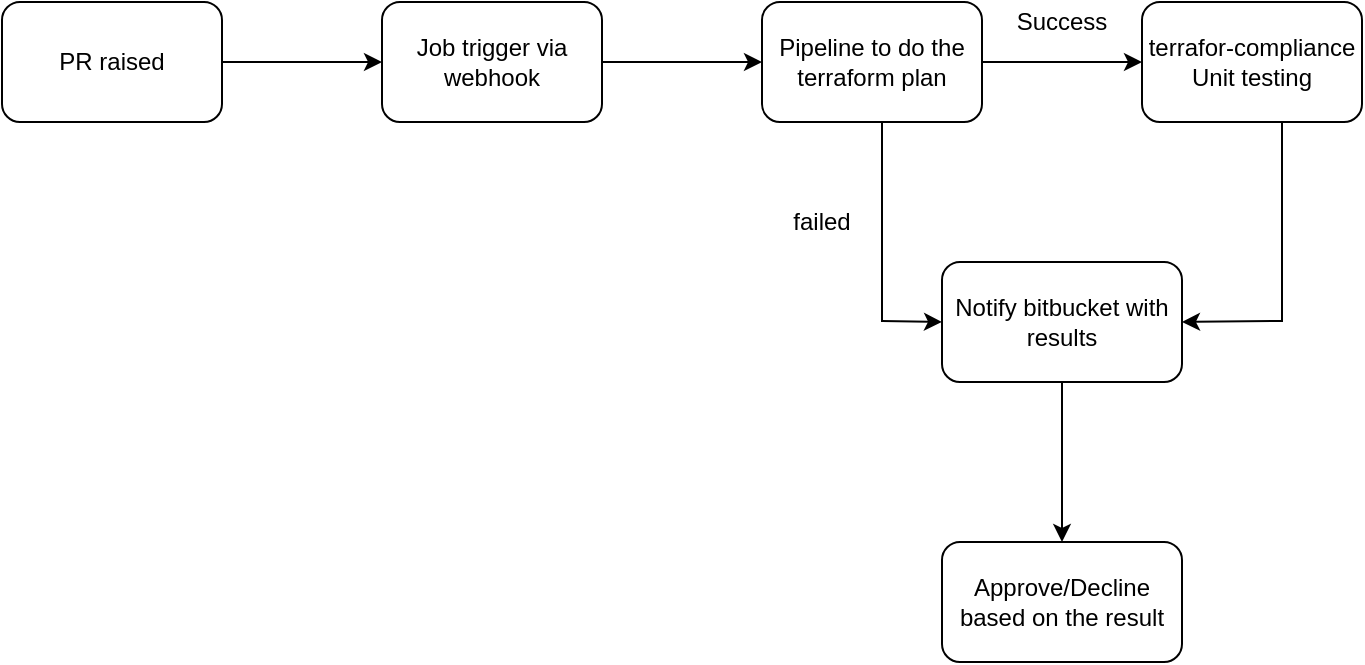 <mxfile version="12.9.3" type="github">
  <diagram id="C5RBs43oDa-KdzZeNtuy" name="Page-1">
    <mxGraphModel dx="1422" dy="745" grid="1" gridSize="10" guides="1" tooltips="1" connect="1" arrows="1" fold="1" page="1" pageScale="1" pageWidth="827" pageHeight="1169" math="0" shadow="0">
      <root>
        <mxCell id="WIyWlLk6GJQsqaUBKTNV-0" />
        <mxCell id="WIyWlLk6GJQsqaUBKTNV-1" parent="WIyWlLk6GJQsqaUBKTNV-0" />
        <mxCell id="2XmmwdjmGYe1_YGzH9TI-0" value="" style="edgeStyle=orthogonalEdgeStyle;rounded=0;orthogonalLoop=1;jettySize=auto;html=1;" edge="1" parent="WIyWlLk6GJQsqaUBKTNV-1" source="2XmmwdjmGYe1_YGzH9TI-1" target="2XmmwdjmGYe1_YGzH9TI-3">
          <mxGeometry relative="1" as="geometry" />
        </mxCell>
        <mxCell id="2XmmwdjmGYe1_YGzH9TI-1" value="PR raised" style="rounded=1;whiteSpace=wrap;html=1;" vertex="1" parent="WIyWlLk6GJQsqaUBKTNV-1">
          <mxGeometry x="40" y="120" width="110" height="60" as="geometry" />
        </mxCell>
        <mxCell id="2XmmwdjmGYe1_YGzH9TI-2" value="" style="edgeStyle=orthogonalEdgeStyle;rounded=0;orthogonalLoop=1;jettySize=auto;html=1;" edge="1" parent="WIyWlLk6GJQsqaUBKTNV-1" source="2XmmwdjmGYe1_YGzH9TI-3" target="2XmmwdjmGYe1_YGzH9TI-5">
          <mxGeometry relative="1" as="geometry" />
        </mxCell>
        <mxCell id="2XmmwdjmGYe1_YGzH9TI-3" value="Job trigger via webhook" style="rounded=1;whiteSpace=wrap;html=1;" vertex="1" parent="WIyWlLk6GJQsqaUBKTNV-1">
          <mxGeometry x="230" y="120" width="110" height="60" as="geometry" />
        </mxCell>
        <mxCell id="2XmmwdjmGYe1_YGzH9TI-4" value="" style="edgeStyle=orthogonalEdgeStyle;rounded=0;orthogonalLoop=1;jettySize=auto;html=1;" edge="1" parent="WIyWlLk6GJQsqaUBKTNV-1" source="2XmmwdjmGYe1_YGzH9TI-5" target="2XmmwdjmGYe1_YGzH9TI-6">
          <mxGeometry relative="1" as="geometry" />
        </mxCell>
        <mxCell id="2XmmwdjmGYe1_YGzH9TI-5" value="Pipeline to do the terraform plan" style="rounded=1;whiteSpace=wrap;html=1;" vertex="1" parent="WIyWlLk6GJQsqaUBKTNV-1">
          <mxGeometry x="420" y="120" width="110" height="60" as="geometry" />
        </mxCell>
        <mxCell id="2XmmwdjmGYe1_YGzH9TI-6" value="terrafor-compliance&lt;br&gt;Unit testing" style="rounded=1;whiteSpace=wrap;html=1;" vertex="1" parent="WIyWlLk6GJQsqaUBKTNV-1">
          <mxGeometry x="610" y="120" width="110" height="60" as="geometry" />
        </mxCell>
        <mxCell id="2XmmwdjmGYe1_YGzH9TI-7" value="" style="edgeStyle=orthogonalEdgeStyle;rounded=0;orthogonalLoop=1;jettySize=auto;html=1;" edge="1" parent="WIyWlLk6GJQsqaUBKTNV-1" source="2XmmwdjmGYe1_YGzH9TI-8" target="2XmmwdjmGYe1_YGzH9TI-9">
          <mxGeometry relative="1" as="geometry" />
        </mxCell>
        <mxCell id="2XmmwdjmGYe1_YGzH9TI-8" value="Notify bitbucket with results" style="rounded=1;whiteSpace=wrap;html=1;" vertex="1" parent="WIyWlLk6GJQsqaUBKTNV-1">
          <mxGeometry x="510" y="250" width="120" height="60" as="geometry" />
        </mxCell>
        <mxCell id="2XmmwdjmGYe1_YGzH9TI-9" value="Approve/Decline based on the result" style="rounded=1;whiteSpace=wrap;html=1;" vertex="1" parent="WIyWlLk6GJQsqaUBKTNV-1">
          <mxGeometry x="510" y="390" width="120" height="60" as="geometry" />
        </mxCell>
        <mxCell id="2XmmwdjmGYe1_YGzH9TI-10" value="" style="endArrow=none;html=1;" edge="1" parent="WIyWlLk6GJQsqaUBKTNV-1">
          <mxGeometry width="50" height="50" relative="1" as="geometry">
            <mxPoint x="680" y="280" as="sourcePoint" />
            <mxPoint x="680" y="180" as="targetPoint" />
          </mxGeometry>
        </mxCell>
        <mxCell id="2XmmwdjmGYe1_YGzH9TI-11" value="" style="endArrow=classic;html=1;entryX=1;entryY=0.5;entryDx=0;entryDy=0;" edge="1" parent="WIyWlLk6GJQsqaUBKTNV-1" target="2XmmwdjmGYe1_YGzH9TI-8">
          <mxGeometry width="50" height="50" relative="1" as="geometry">
            <mxPoint x="680" y="279.5" as="sourcePoint" />
            <mxPoint x="640" y="279.5" as="targetPoint" />
          </mxGeometry>
        </mxCell>
        <mxCell id="2XmmwdjmGYe1_YGzH9TI-12" value="" style="endArrow=none;html=1;" edge="1" parent="WIyWlLk6GJQsqaUBKTNV-1">
          <mxGeometry width="50" height="50" relative="1" as="geometry">
            <mxPoint x="480" y="280" as="sourcePoint" />
            <mxPoint x="480" y="180" as="targetPoint" />
          </mxGeometry>
        </mxCell>
        <mxCell id="2XmmwdjmGYe1_YGzH9TI-13" value="" style="endArrow=classic;html=1;" edge="1" parent="WIyWlLk6GJQsqaUBKTNV-1">
          <mxGeometry width="50" height="50" relative="1" as="geometry">
            <mxPoint x="480" y="279.5" as="sourcePoint" />
            <mxPoint x="510" y="280" as="targetPoint" />
          </mxGeometry>
        </mxCell>
        <mxCell id="2XmmwdjmGYe1_YGzH9TI-14" value="Success" style="text;html=1;strokeColor=none;fillColor=none;align=center;verticalAlign=middle;whiteSpace=wrap;rounded=0;" vertex="1" parent="WIyWlLk6GJQsqaUBKTNV-1">
          <mxGeometry x="550" y="120" width="40" height="20" as="geometry" />
        </mxCell>
        <mxCell id="2XmmwdjmGYe1_YGzH9TI-15" value="failed" style="text;html=1;strokeColor=none;fillColor=none;align=center;verticalAlign=middle;whiteSpace=wrap;rounded=0;" vertex="1" parent="WIyWlLk6GJQsqaUBKTNV-1">
          <mxGeometry x="430" y="220" width="40" height="20" as="geometry" />
        </mxCell>
      </root>
    </mxGraphModel>
  </diagram>
</mxfile>
